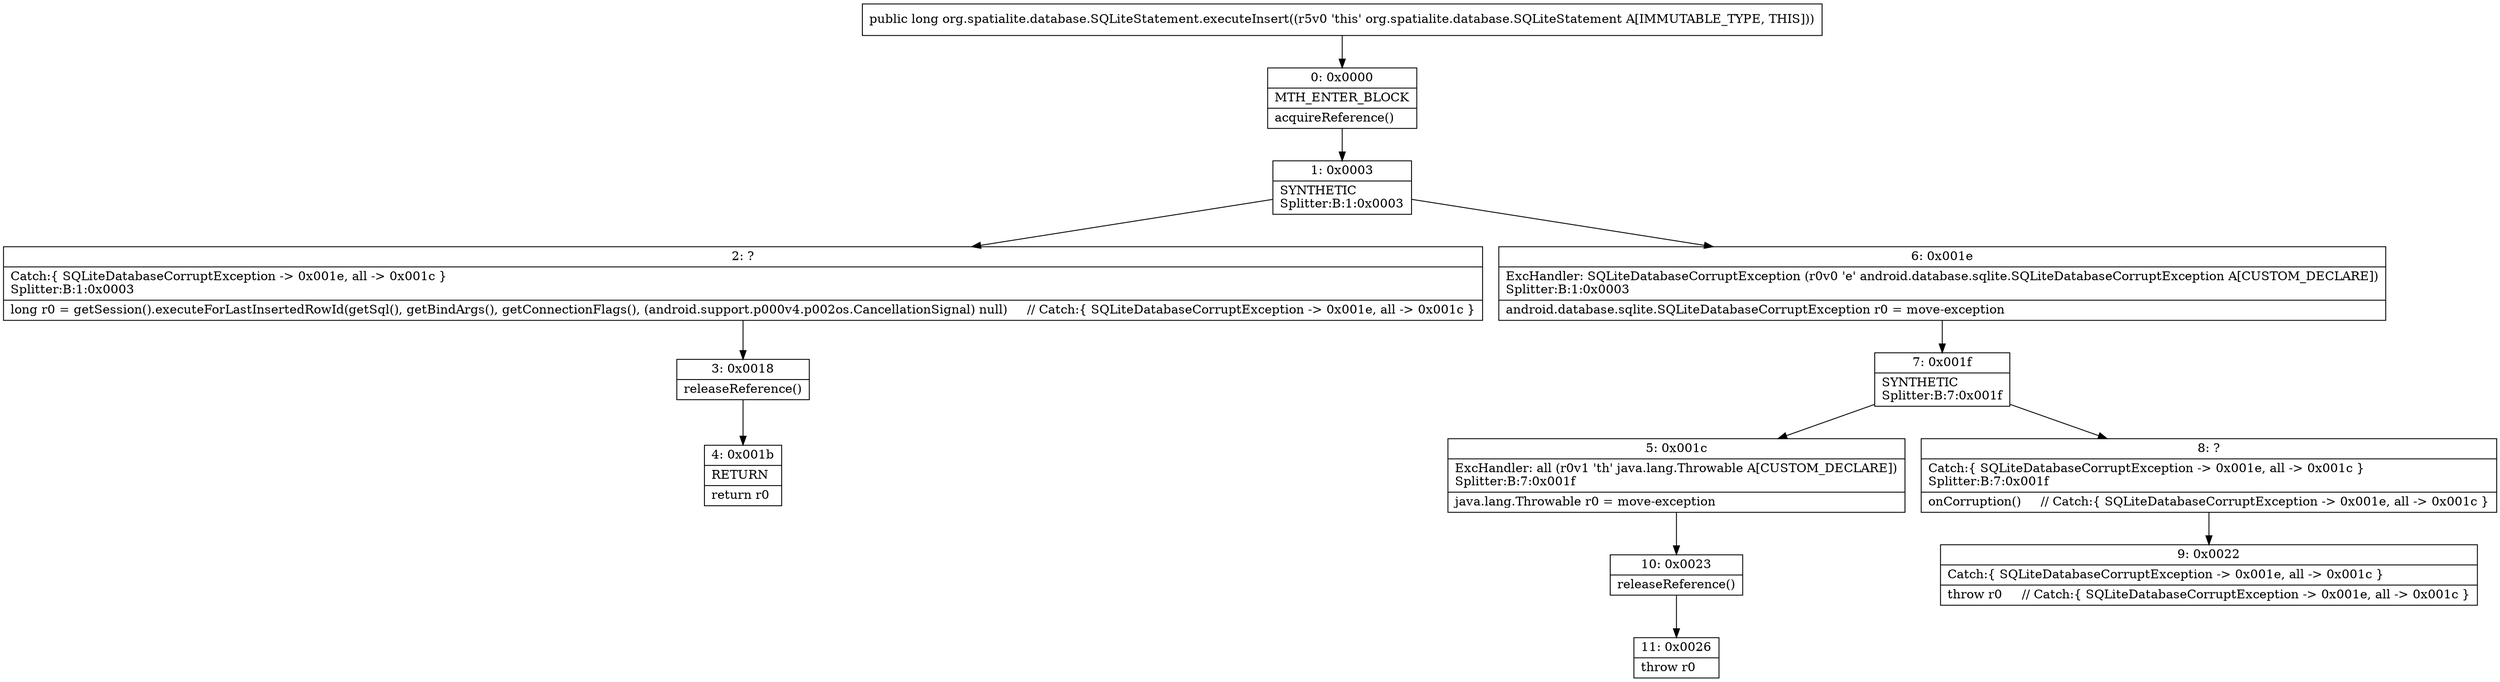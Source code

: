 digraph "CFG fororg.spatialite.database.SQLiteStatement.executeInsert()J" {
Node_0 [shape=record,label="{0\:\ 0x0000|MTH_ENTER_BLOCK\l|acquireReference()\l}"];
Node_1 [shape=record,label="{1\:\ 0x0003|SYNTHETIC\lSplitter:B:1:0x0003\l}"];
Node_2 [shape=record,label="{2\:\ ?|Catch:\{ SQLiteDatabaseCorruptException \-\> 0x001e, all \-\> 0x001c \}\lSplitter:B:1:0x0003\l|long r0 = getSession().executeForLastInsertedRowId(getSql(), getBindArgs(), getConnectionFlags(), (android.support.p000v4.p002os.CancellationSignal) null)     \/\/ Catch:\{ SQLiteDatabaseCorruptException \-\> 0x001e, all \-\> 0x001c \}\l}"];
Node_3 [shape=record,label="{3\:\ 0x0018|releaseReference()\l}"];
Node_4 [shape=record,label="{4\:\ 0x001b|RETURN\l|return r0\l}"];
Node_5 [shape=record,label="{5\:\ 0x001c|ExcHandler: all (r0v1 'th' java.lang.Throwable A[CUSTOM_DECLARE])\lSplitter:B:7:0x001f\l|java.lang.Throwable r0 = move\-exception\l}"];
Node_6 [shape=record,label="{6\:\ 0x001e|ExcHandler: SQLiteDatabaseCorruptException (r0v0 'e' android.database.sqlite.SQLiteDatabaseCorruptException A[CUSTOM_DECLARE])\lSplitter:B:1:0x0003\l|android.database.sqlite.SQLiteDatabaseCorruptException r0 = move\-exception\l}"];
Node_7 [shape=record,label="{7\:\ 0x001f|SYNTHETIC\lSplitter:B:7:0x001f\l}"];
Node_8 [shape=record,label="{8\:\ ?|Catch:\{ SQLiteDatabaseCorruptException \-\> 0x001e, all \-\> 0x001c \}\lSplitter:B:7:0x001f\l|onCorruption()     \/\/ Catch:\{ SQLiteDatabaseCorruptException \-\> 0x001e, all \-\> 0x001c \}\l}"];
Node_9 [shape=record,label="{9\:\ 0x0022|Catch:\{ SQLiteDatabaseCorruptException \-\> 0x001e, all \-\> 0x001c \}\l|throw r0     \/\/ Catch:\{ SQLiteDatabaseCorruptException \-\> 0x001e, all \-\> 0x001c \}\l}"];
Node_10 [shape=record,label="{10\:\ 0x0023|releaseReference()\l}"];
Node_11 [shape=record,label="{11\:\ 0x0026|throw r0\l}"];
MethodNode[shape=record,label="{public long org.spatialite.database.SQLiteStatement.executeInsert((r5v0 'this' org.spatialite.database.SQLiteStatement A[IMMUTABLE_TYPE, THIS])) }"];
MethodNode -> Node_0;
Node_0 -> Node_1;
Node_1 -> Node_2;
Node_1 -> Node_6;
Node_2 -> Node_3;
Node_3 -> Node_4;
Node_5 -> Node_10;
Node_6 -> Node_7;
Node_7 -> Node_8;
Node_7 -> Node_5;
Node_8 -> Node_9;
Node_10 -> Node_11;
}

